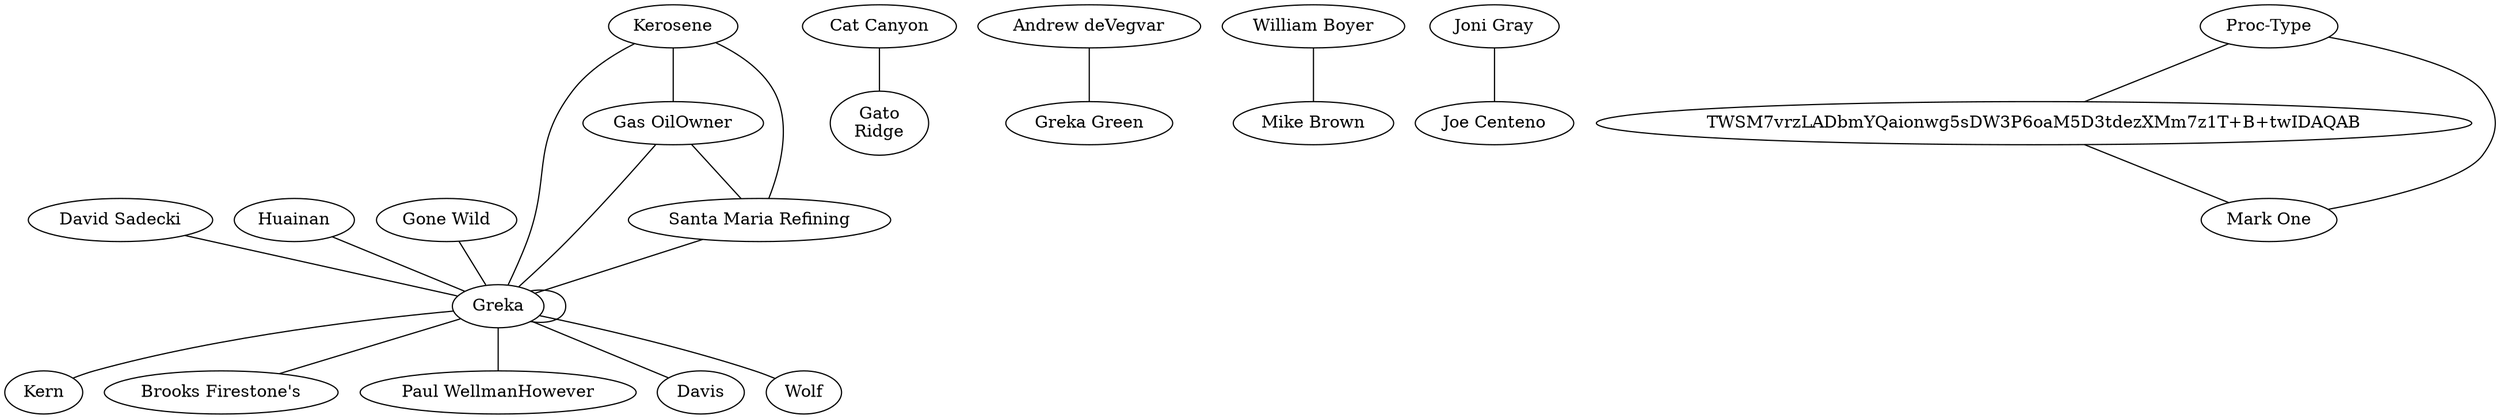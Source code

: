 strict graph "Greka Energy oil facility" {
	"David Sadecki"
	Greka
	"David Sadecki" -- Greka
	"Cat Canyon"
	"Gato
Ridge"
	"Cat Canyon" -- "Gato
Ridge"
	Kern
	Greka -- Kern
	"Andrew deVegvar"
	"Greka Green"
	"Andrew deVegvar" -- "Greka Green"
	"Brooks Firestone's"
	Greka -- "Brooks Firestone's"
	"Paul WellmanHowever"
	Greka -- "Paul WellmanHowever"
	"William Boyer"
	"Mike Brown"
	"William Boyer" -- "Mike Brown"
	Huainan
	Huainan -- Greka
	"Gone Wild"
	"Gone Wild" -- Greka
	"Joni Gray"
	"Joe Centeno"
	"Joni Gray" -- "Joe Centeno"
	"Proc-Type"
	"TWSM7vrzLADbmYQaionwg5sDW3P6oaM5D3tdezXMm7z1T+B+twIDAQAB"
	"Proc-Type" -- "TWSM7vrzLADbmYQaionwg5sDW3P6oaM5D3tdezXMm7z1T+B+twIDAQAB"
	"Proc-Type"
	"Mark One"
	"Proc-Type" -- "Mark One"
	"TWSM7vrzLADbmYQaionwg5sDW3P6oaM5D3tdezXMm7z1T+B+twIDAQAB"
	"Mark One"
	"TWSM7vrzLADbmYQaionwg5sDW3P6oaM5D3tdezXMm7z1T+B+twIDAQAB" -- "Mark One"
	Davis
	Greka -- Davis
	Kerosene
	"Gas OilOwner"
	Kerosene -- "Gas OilOwner"
	"Santa Maria Refining"
	Kerosene -- "Santa Maria Refining"
	Kerosene -- Greka
	"Gas OilOwner"
	"Santa Maria Refining"
	"Gas OilOwner" -- "Santa Maria Refining"
	"Gas OilOwner"
	"Gas OilOwner" -- Greka
	"Santa Maria Refining"
	"Santa Maria Refining" -- Greka
	Wolf
	Greka -- Wolf
	Greka -- Greka
}
